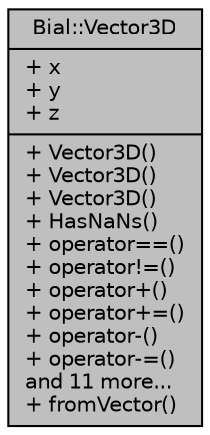 digraph "Bial::Vector3D"
{
  edge [fontname="Helvetica",fontsize="10",labelfontname="Helvetica",labelfontsize="10"];
  node [fontname="Helvetica",fontsize="10",shape=record];
  Node1 [label="{Bial::Vector3D\n|+ x\l+ y\l+ z\l|+ Vector3D()\l+ Vector3D()\l+ Vector3D()\l+ HasNaNs()\l+ operator==()\l+ operator!=()\l+ operator+()\l+ operator+=()\l+ operator-()\l+ operator-=()\land 11 more...\l+ fromVector()\l}",height=0.2,width=0.4,color="black", fillcolor="grey75", style="filled", fontcolor="black"];
}
